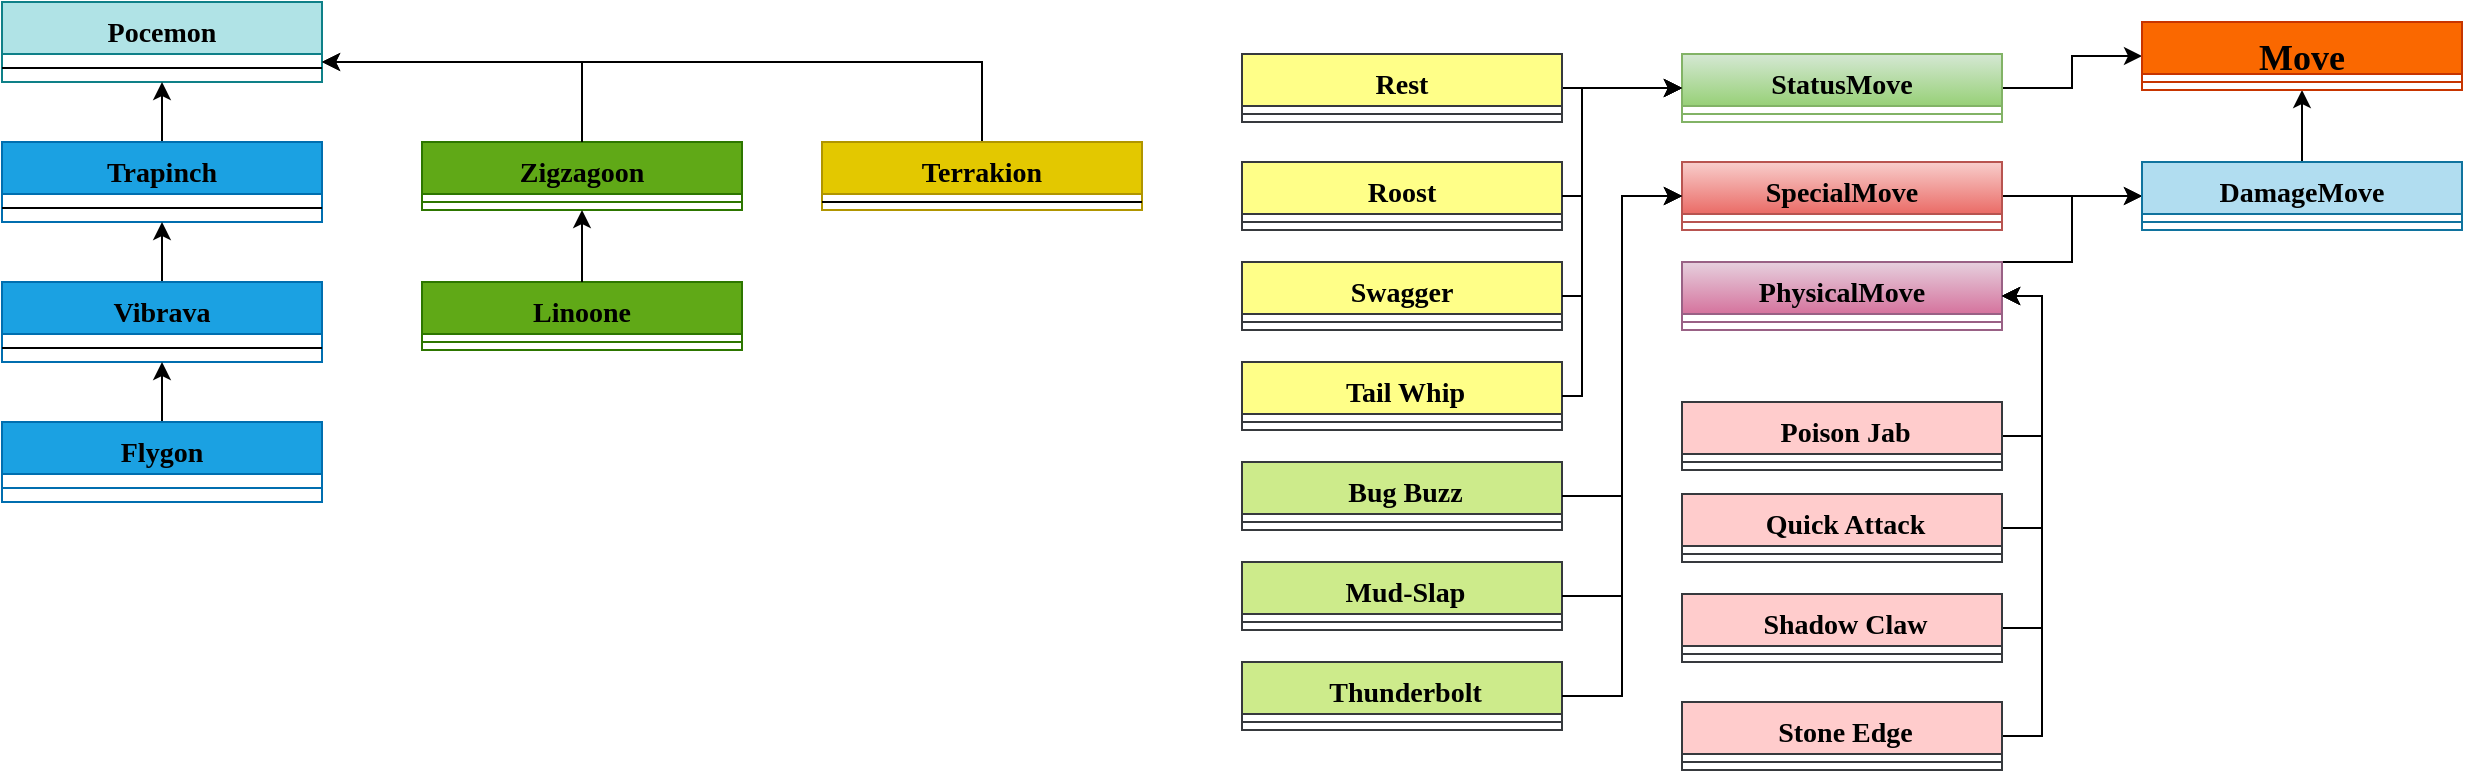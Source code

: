 <mxfile version="20.5.3" type="device"><diagram id="C5RBs43oDa-KdzZeNtuy" name="Page-1"><mxGraphModel dx="1278" dy="536" grid="1" gridSize="10" guides="1" tooltips="1" connect="1" arrows="1" fold="1" page="1" pageScale="1" pageWidth="1169" pageHeight="1654" math="0" shadow="0"><root><mxCell id="WIyWlLk6GJQsqaUBKTNV-0"/><mxCell id="WIyWlLk6GJQsqaUBKTNV-1" parent="WIyWlLk6GJQsqaUBKTNV-0"/><mxCell id="zkfFHV4jXpPFQw0GAbJ--0" value="Pocemon" style="swimlane;fontStyle=1;align=center;verticalAlign=top;childLayout=stackLayout;horizontal=1;startSize=26;horizontalStack=0;resizeParent=1;resizeLast=0;collapsible=1;marginBottom=0;rounded=0;shadow=0;strokeWidth=1;fontFamily=Times New Roman;fontSize=14;fillColor=#b0e3e6;strokeColor=#0e8088;" parent="WIyWlLk6GJQsqaUBKTNV-1" vertex="1"><mxGeometry x="10" y="20" width="160" height="40" as="geometry"><mxRectangle x="230" y="140" width="160" height="26" as="alternateBounds"/></mxGeometry></mxCell><mxCell id="zkfFHV4jXpPFQw0GAbJ--4" value="" style="line;html=1;strokeWidth=1;align=left;verticalAlign=middle;spacingTop=-1;spacingLeft=3;spacingRight=3;rotatable=0;labelPosition=right;points=[];portConstraint=eastwest;" parent="zkfFHV4jXpPFQw0GAbJ--0" vertex="1"><mxGeometry y="26" width="160" height="14" as="geometry"/></mxCell><mxCell id="EUtAblDxqlR88au1XhTn-8" value="" style="edgeStyle=orthogonalEdgeStyle;rounded=0;orthogonalLoop=1;jettySize=auto;html=1;fontFamily=Times New Roman;fontSize=14;" parent="WIyWlLk6GJQsqaUBKTNV-1" source="zkfFHV4jXpPFQw0GAbJ--6" target="zkfFHV4jXpPFQw0GAbJ--4" edge="1"><mxGeometry relative="1" as="geometry"><Array as="points"><mxPoint x="90" y="80"/><mxPoint x="90" y="80"/></Array></mxGeometry></mxCell><mxCell id="zkfFHV4jXpPFQw0GAbJ--6" value="Trapinch" style="swimlane;fontStyle=1;align=center;verticalAlign=top;childLayout=stackLayout;horizontal=1;startSize=26;horizontalStack=0;resizeParent=1;resizeLast=0;collapsible=1;marginBottom=0;rounded=0;shadow=0;strokeWidth=1;fillColor=#1ba1e2;fontColor=#000000;strokeColor=#006EAF;fontSize=14;fontFamily=Times New Roman;" parent="WIyWlLk6GJQsqaUBKTNV-1" vertex="1"><mxGeometry x="10" y="90" width="160" height="40" as="geometry"><mxRectangle x="130" y="380" width="160" height="26" as="alternateBounds"/></mxGeometry></mxCell><mxCell id="zkfFHV4jXpPFQw0GAbJ--9" value="" style="line;html=1;strokeWidth=1;align=left;verticalAlign=middle;spacingTop=-1;spacingLeft=3;spacingRight=3;rotatable=0;labelPosition=right;points=[];portConstraint=eastwest;" parent="zkfFHV4jXpPFQw0GAbJ--6" vertex="1"><mxGeometry y="26" width="160" height="14" as="geometry"/></mxCell><mxCell id="EUtAblDxqlR88au1XhTn-4" value="" style="edgeStyle=orthogonalEdgeStyle;rounded=0;orthogonalLoop=1;jettySize=auto;html=1;fontFamily=Times New Roman;fontSize=14;" parent="WIyWlLk6GJQsqaUBKTNV-1" source="zkfFHV4jXpPFQw0GAbJ--13" target="zkfFHV4jXpPFQw0GAbJ--9" edge="1"><mxGeometry relative="1" as="geometry"><Array as="points"><mxPoint x="90" y="140"/><mxPoint x="90" y="140"/></Array></mxGeometry></mxCell><mxCell id="zkfFHV4jXpPFQw0GAbJ--13" value="Vibrava" style="swimlane;fontStyle=1;align=center;verticalAlign=top;childLayout=stackLayout;horizontal=1;startSize=26;horizontalStack=0;resizeParent=1;resizeLast=0;collapsible=1;marginBottom=0;rounded=0;shadow=0;strokeWidth=1;fillColor=#1ba1e2;fontColor=#000000;strokeColor=#006EAF;fontFamily=Times New Roman;fontSize=14;" parent="WIyWlLk6GJQsqaUBKTNV-1" vertex="1"><mxGeometry x="10" y="160" width="160" height="40" as="geometry"><mxRectangle x="340" y="380" width="170" height="26" as="alternateBounds"/></mxGeometry></mxCell><mxCell id="zkfFHV4jXpPFQw0GAbJ--15" value="" style="line;html=1;strokeWidth=1;align=left;verticalAlign=middle;spacingTop=-1;spacingLeft=3;spacingRight=3;rotatable=0;labelPosition=right;points=[];portConstraint=eastwest;" parent="zkfFHV4jXpPFQw0GAbJ--13" vertex="1"><mxGeometry y="26" width="160" height="14" as="geometry"/></mxCell><mxCell id="EUtAblDxqlR88au1XhTn-49" value="" style="edgeStyle=orthogonalEdgeStyle;rounded=0;orthogonalLoop=1;jettySize=auto;html=1;fontFamily=Times New Roman;fontSize=14;fontColor=#000000;exitX=0.5;exitY=0;exitDx=0;exitDy=0;entryX=1;entryY=0.75;entryDx=0;entryDy=0;" parent="WIyWlLk6GJQsqaUBKTNV-1" source="zkfFHV4jXpPFQw0GAbJ--17" target="zkfFHV4jXpPFQw0GAbJ--0" edge="1"><mxGeometry relative="1" as="geometry"><mxPoint x="300" y="50" as="targetPoint"/><Array as="points"><mxPoint x="500" y="50"/></Array></mxGeometry></mxCell><mxCell id="zkfFHV4jXpPFQw0GAbJ--17" value="Terrakion" style="swimlane;fontStyle=1;align=center;verticalAlign=top;childLayout=stackLayout;horizontal=1;startSize=26;horizontalStack=0;resizeParent=1;resizeLast=0;collapsible=1;marginBottom=0;rounded=0;shadow=0;strokeWidth=1;fontFamily=Times New Roman;fontSize=14;fillColor=#e3c800;strokeColor=#B09500;fontColor=#000000;" parent="WIyWlLk6GJQsqaUBKTNV-1" vertex="1"><mxGeometry x="420" y="90" width="160" height="34" as="geometry"><mxRectangle x="550" y="140" width="160" height="26" as="alternateBounds"/></mxGeometry></mxCell><mxCell id="zkfFHV4jXpPFQw0GAbJ--23" value="" style="line;html=1;strokeWidth=1;align=left;verticalAlign=middle;spacingTop=-1;spacingLeft=3;spacingRight=3;rotatable=0;labelPosition=right;points=[];portConstraint=eastwest;" parent="zkfFHV4jXpPFQw0GAbJ--17" vertex="1"><mxGeometry y="26" width="160" height="8" as="geometry"/></mxCell><mxCell id="EUtAblDxqlR88au1XhTn-6" value="" style="edgeStyle=orthogonalEdgeStyle;rounded=0;orthogonalLoop=1;jettySize=auto;html=1;fontFamily=Times New Roman;fontSize=14;entryX=0.5;entryY=1;entryDx=0;entryDy=0;" parent="WIyWlLk6GJQsqaUBKTNV-1" source="EUtAblDxqlR88au1XhTn-0" target="zkfFHV4jXpPFQw0GAbJ--13" edge="1"><mxGeometry relative="1" as="geometry"><mxPoint x="90" y="220" as="targetPoint"/><Array as="points"/></mxGeometry></mxCell><mxCell id="EUtAblDxqlR88au1XhTn-0" value="Flygon" style="swimlane;fontStyle=1;align=center;verticalAlign=top;childLayout=stackLayout;horizontal=1;startSize=26;horizontalStack=0;resizeParent=1;resizeParentMax=0;resizeLast=0;collapsible=1;marginBottom=0;fontFamily=Times New Roman;fontSize=14;fillColor=#1ba1e2;fontColor=#000000;strokeColor=#006EAF;" parent="WIyWlLk6GJQsqaUBKTNV-1" vertex="1"><mxGeometry x="10" y="230" width="160" height="40" as="geometry"/></mxCell><mxCell id="EUtAblDxqlR88au1XhTn-2" value="" style="line;strokeWidth=1;fillColor=none;align=left;verticalAlign=middle;spacingTop=-1;spacingLeft=3;spacingRight=3;rotatable=0;labelPosition=right;points=[];portConstraint=eastwest;strokeColor=inherit;fontFamily=Times New Roman;fontSize=14;" parent="EUtAblDxqlR88au1XhTn-0" vertex="1"><mxGeometry y="26" width="160" height="14" as="geometry"/></mxCell><mxCell id="EUtAblDxqlR88au1XhTn-28" value="Zigzagoon" style="swimlane;fontStyle=1;align=center;verticalAlign=top;childLayout=stackLayout;horizontal=1;startSize=26;horizontalStack=0;resizeParent=1;resizeParentMax=0;resizeLast=0;collapsible=1;marginBottom=0;fontFamily=Times New Roman;fontSize=14;fontColor=#000000;fillColor=#60a917;strokeColor=#2D7600;" parent="WIyWlLk6GJQsqaUBKTNV-1" vertex="1"><mxGeometry x="220" y="90" width="160" height="34" as="geometry"/></mxCell><mxCell id="EUtAblDxqlR88au1XhTn-30" value="" style="line;strokeWidth=1;fillColor=none;align=left;verticalAlign=middle;spacingTop=-1;spacingLeft=3;spacingRight=3;rotatable=0;labelPosition=right;points=[];portConstraint=eastwest;strokeColor=inherit;fontFamily=Times New Roman;fontSize=14;fontColor=#000000;" parent="EUtAblDxqlR88au1XhTn-28" vertex="1"><mxGeometry y="26" width="160" height="8" as="geometry"/></mxCell><mxCell id="EUtAblDxqlR88au1XhTn-32" value="Linoone" style="swimlane;fontStyle=1;align=center;verticalAlign=top;childLayout=stackLayout;horizontal=1;startSize=26;horizontalStack=0;resizeParent=1;resizeParentMax=0;resizeLast=0;collapsible=1;marginBottom=0;fontFamily=Times New Roman;fontSize=14;fontColor=#000000;fillColor=#60a917;strokeColor=#2D7600;" parent="WIyWlLk6GJQsqaUBKTNV-1" vertex="1"><mxGeometry x="220" y="160" width="160" height="34" as="geometry"/></mxCell><mxCell id="EUtAblDxqlR88au1XhTn-34" value="" style="line;strokeWidth=1;fillColor=none;align=left;verticalAlign=middle;spacingTop=-1;spacingLeft=3;spacingRight=3;rotatable=0;labelPosition=right;points=[];portConstraint=eastwest;strokeColor=inherit;fontFamily=Times New Roman;fontSize=14;fontColor=#000000;" parent="EUtAblDxqlR88au1XhTn-32" vertex="1"><mxGeometry y="26" width="160" height="8" as="geometry"/></mxCell><mxCell id="EUtAblDxqlR88au1XhTn-37" value="" style="edgeStyle=segmentEdgeStyle;endArrow=classic;html=1;rounded=0;fontFamily=Times New Roman;fontSize=14;fontColor=#000000;exitX=0.5;exitY=0;exitDx=0;exitDy=0;entryX=0.5;entryY=1;entryDx=0;entryDy=0;" parent="WIyWlLk6GJQsqaUBKTNV-1" source="EUtAblDxqlR88au1XhTn-32" target="EUtAblDxqlR88au1XhTn-28" edge="1"><mxGeometry width="50" height="50" relative="1" as="geometry"><mxPoint x="620" y="200" as="sourcePoint"/><mxPoint x="670" y="150" as="targetPoint"/></mxGeometry></mxCell><mxCell id="EUtAblDxqlR88au1XhTn-38" value="" style="edgeStyle=segmentEdgeStyle;endArrow=classic;html=1;rounded=0;fontFamily=Times New Roman;fontSize=14;fontColor=#000000;exitX=0.5;exitY=0;exitDx=0;exitDy=0;entryX=1;entryY=0.75;entryDx=0;entryDy=0;" parent="WIyWlLk6GJQsqaUBKTNV-1" source="EUtAblDxqlR88au1XhTn-28" target="zkfFHV4jXpPFQw0GAbJ--0" edge="1"><mxGeometry width="50" height="50" relative="1" as="geometry"><mxPoint x="620" y="200" as="sourcePoint"/><mxPoint x="670" y="150" as="targetPoint"/><Array as="points"><mxPoint x="300" y="50"/></Array></mxGeometry></mxCell><mxCell id="EUtAblDxqlR88au1XhTn-73" value="" style="edgeStyle=orthogonalEdgeStyle;rounded=0;orthogonalLoop=1;jettySize=auto;html=1;fontFamily=Times New Roman;fontSize=14;fontColor=#000000;entryX=0;entryY=0.5;entryDx=0;entryDy=0;" parent="WIyWlLk6GJQsqaUBKTNV-1" source="EUtAblDxqlR88au1XhTn-50" target="EUtAblDxqlR88au1XhTn-69" edge="1"><mxGeometry relative="1" as="geometry"><Array as="points"/></mxGeometry></mxCell><mxCell id="EUtAblDxqlR88au1XhTn-50" value="Rest" style="swimlane;fontStyle=1;align=center;verticalAlign=top;childLayout=stackLayout;horizontal=1;startSize=26;horizontalStack=0;resizeParent=1;resizeParentMax=0;resizeLast=0;collapsible=1;marginBottom=0;fontFamily=Times New Roman;fontSize=14;fillColor=#ffff88;strokeColor=#36393d;" parent="WIyWlLk6GJQsqaUBKTNV-1" vertex="1"><mxGeometry x="630" y="46" width="160" height="34" as="geometry"/></mxCell><mxCell id="EUtAblDxqlR88au1XhTn-52" value="" style="line;strokeWidth=1;fillColor=none;align=left;verticalAlign=middle;spacingTop=-1;spacingLeft=3;spacingRight=3;rotatable=0;labelPosition=right;points=[];portConstraint=eastwest;strokeColor=inherit;fontFamily=Times New Roman;fontSize=14;fontColor=#000000;" parent="EUtAblDxqlR88au1XhTn-50" vertex="1"><mxGeometry y="26" width="160" height="8" as="geometry"/></mxCell><mxCell id="EUtAblDxqlR88au1XhTn-54" value=" Tail Whip" style="swimlane;fontStyle=1;align=center;verticalAlign=top;childLayout=stackLayout;horizontal=1;startSize=26;horizontalStack=0;resizeParent=1;resizeParentMax=0;resizeLast=0;collapsible=1;marginBottom=0;fontFamily=Times New Roman;fontSize=14;fillColor=#ffff88;strokeColor=#36393d;" parent="WIyWlLk6GJQsqaUBKTNV-1" vertex="1"><mxGeometry x="630" y="200" width="160" height="34" as="geometry"/></mxCell><mxCell id="EUtAblDxqlR88au1XhTn-56" value="" style="line;strokeWidth=1;fillColor=none;align=left;verticalAlign=middle;spacingTop=-1;spacingLeft=3;spacingRight=3;rotatable=0;labelPosition=right;points=[];portConstraint=eastwest;strokeColor=inherit;fontFamily=Times New Roman;fontSize=14;fontColor=#000000;" parent="EUtAblDxqlR88au1XhTn-54" vertex="1"><mxGeometry y="26" width="160" height="8" as="geometry"/></mxCell><mxCell id="EUtAblDxqlR88au1XhTn-61" value="Roost" style="swimlane;fontStyle=1;align=center;verticalAlign=top;childLayout=stackLayout;horizontal=1;startSize=26;horizontalStack=0;resizeParent=1;resizeParentMax=0;resizeLast=0;collapsible=1;marginBottom=0;fontFamily=Times New Roman;fontSize=14;fillColor=#ffff88;strokeColor=#36393d;" parent="WIyWlLk6GJQsqaUBKTNV-1" vertex="1"><mxGeometry x="630" y="100" width="160" height="34" as="geometry"/></mxCell><mxCell id="EUtAblDxqlR88au1XhTn-63" value="" style="line;strokeWidth=1;fillColor=none;align=left;verticalAlign=middle;spacingTop=-1;spacingLeft=3;spacingRight=3;rotatable=0;labelPosition=right;points=[];portConstraint=eastwest;strokeColor=inherit;fontFamily=Times New Roman;fontSize=14;fontColor=#000000;" parent="EUtAblDxqlR88au1XhTn-61" vertex="1"><mxGeometry y="26" width="160" height="8" as="geometry"/></mxCell><mxCell id="EUtAblDxqlR88au1XhTn-65" value="Swagger" style="swimlane;fontStyle=1;align=center;verticalAlign=top;childLayout=stackLayout;horizontal=1;startSize=26;horizontalStack=0;resizeParent=1;resizeParentMax=0;resizeLast=0;collapsible=1;marginBottom=0;fontFamily=Times New Roman;fontSize=14;fillColor=#ffff88;strokeColor=#36393d;" parent="WIyWlLk6GJQsqaUBKTNV-1" vertex="1"><mxGeometry x="630" y="150" width="160" height="34" as="geometry"/></mxCell><mxCell id="EUtAblDxqlR88au1XhTn-67" value="" style="line;strokeWidth=1;fillColor=none;align=left;verticalAlign=middle;spacingTop=-1;spacingLeft=3;spacingRight=3;rotatable=0;labelPosition=right;points=[];portConstraint=eastwest;strokeColor=inherit;fontFamily=Times New Roman;fontSize=14;fontColor=#000000;" parent="EUtAblDxqlR88au1XhTn-65" vertex="1"><mxGeometry y="26" width="160" height="8" as="geometry"/></mxCell><mxCell id="EUtAblDxqlR88au1XhTn-143" value="" style="edgeStyle=orthogonalEdgeStyle;rounded=0;orthogonalLoop=1;jettySize=auto;html=1;fontFamily=Times New Roman;fontSize=14;fontColor=#000000;entryX=0;entryY=0.5;entryDx=0;entryDy=0;" parent="WIyWlLk6GJQsqaUBKTNV-1" source="EUtAblDxqlR88au1XhTn-69" target="EUtAblDxqlR88au1XhTn-137" edge="1"><mxGeometry relative="1" as="geometry"/></mxCell><mxCell id="EUtAblDxqlR88au1XhTn-69" value="StatusMove" style="swimlane;fontStyle=1;align=center;verticalAlign=top;childLayout=stackLayout;horizontal=1;startSize=26;horizontalStack=0;resizeParent=1;resizeParentMax=0;resizeLast=0;collapsible=1;marginBottom=0;fontFamily=Times New Roman;fontSize=14;fillColor=#d5e8d4;strokeColor=#82b366;gradientColor=#97d077;" parent="WIyWlLk6GJQsqaUBKTNV-1" vertex="1"><mxGeometry x="850" y="46" width="160" height="34" as="geometry"/></mxCell><mxCell id="EUtAblDxqlR88au1XhTn-71" value="" style="line;strokeWidth=1;fillColor=none;align=left;verticalAlign=middle;spacingTop=-1;spacingLeft=3;spacingRight=3;rotatable=0;labelPosition=right;points=[];portConstraint=eastwest;strokeColor=inherit;fontFamily=Times New Roman;fontSize=14;fontColor=#000000;" parent="EUtAblDxqlR88au1XhTn-69" vertex="1"><mxGeometry y="26" width="160" height="8" as="geometry"/></mxCell><mxCell id="EUtAblDxqlR88au1XhTn-74" value="" style="edgeStyle=elbowEdgeStyle;elbow=horizontal;endArrow=classic;html=1;rounded=0;fontFamily=Times New Roman;fontSize=14;fontColor=#000000;exitX=1;exitY=0.5;exitDx=0;exitDy=0;entryX=0;entryY=0.5;entryDx=0;entryDy=0;" parent="WIyWlLk6GJQsqaUBKTNV-1" source="EUtAblDxqlR88au1XhTn-61" target="EUtAblDxqlR88au1XhTn-69" edge="1"><mxGeometry width="50" height="50" relative="1" as="geometry"><mxPoint x="890" y="170" as="sourcePoint"/><mxPoint x="940" y="120" as="targetPoint"/><Array as="points"><mxPoint x="800" y="100"/></Array></mxGeometry></mxCell><mxCell id="EUtAblDxqlR88au1XhTn-75" value="" style="edgeStyle=elbowEdgeStyle;elbow=horizontal;endArrow=classic;html=1;rounded=0;fontFamily=Times New Roman;fontSize=14;fontColor=#000000;exitX=1;exitY=0.5;exitDx=0;exitDy=0;entryX=0;entryY=0.5;entryDx=0;entryDy=0;" parent="WIyWlLk6GJQsqaUBKTNV-1" source="EUtAblDxqlR88au1XhTn-65" target="EUtAblDxqlR88au1XhTn-69" edge="1"><mxGeometry width="50" height="50" relative="1" as="geometry"><mxPoint x="870" y="192" as="sourcePoint"/><mxPoint x="920" y="142" as="targetPoint"/><Array as="points"><mxPoint x="800" y="140"/></Array></mxGeometry></mxCell><mxCell id="EUtAblDxqlR88au1XhTn-76" value="" style="edgeStyle=elbowEdgeStyle;elbow=horizontal;endArrow=classic;html=1;rounded=0;fontFamily=Times New Roman;fontSize=14;fontColor=#000000;exitX=1;exitY=0.5;exitDx=0;exitDy=0;entryX=0;entryY=0.5;entryDx=0;entryDy=0;" parent="WIyWlLk6GJQsqaUBKTNV-1" source="EUtAblDxqlR88au1XhTn-54" target="EUtAblDxqlR88au1XhTn-69" edge="1"><mxGeometry width="50" height="50" relative="1" as="geometry"><mxPoint x="890" y="180" as="sourcePoint"/><mxPoint x="940" y="130" as="targetPoint"/><Array as="points"><mxPoint x="800" y="140"/></Array></mxGeometry></mxCell><mxCell id="EUtAblDxqlR88au1XhTn-77" value=" Bug Buzz" style="swimlane;fontStyle=1;align=center;verticalAlign=top;childLayout=stackLayout;horizontal=1;startSize=26;horizontalStack=0;resizeParent=1;resizeParentMax=0;resizeLast=0;collapsible=1;marginBottom=0;fontFamily=Times New Roman;fontSize=14;fillColor=#cdeb8b;strokeColor=#36393d;" parent="WIyWlLk6GJQsqaUBKTNV-1" vertex="1"><mxGeometry x="630" y="250" width="160" height="34" as="geometry"/></mxCell><mxCell id="EUtAblDxqlR88au1XhTn-79" value="" style="line;strokeWidth=1;fillColor=none;align=left;verticalAlign=middle;spacingTop=-1;spacingLeft=3;spacingRight=3;rotatable=0;labelPosition=right;points=[];portConstraint=eastwest;strokeColor=inherit;fontFamily=Times New Roman;fontSize=14;fontColor=#000000;" parent="EUtAblDxqlR88au1XhTn-77" vertex="1"><mxGeometry y="26" width="160" height="8" as="geometry"/></mxCell><mxCell id="EUtAblDxqlR88au1XhTn-81" value=" Mud-Slap" style="swimlane;fontStyle=1;align=center;verticalAlign=top;childLayout=stackLayout;horizontal=1;startSize=26;horizontalStack=0;resizeParent=1;resizeParentMax=0;resizeLast=0;collapsible=1;marginBottom=0;fontFamily=Times New Roman;fontSize=14;fillColor=#cdeb8b;strokeColor=#36393d;" parent="WIyWlLk6GJQsqaUBKTNV-1" vertex="1"><mxGeometry x="630" y="300" width="160" height="34" as="geometry"/></mxCell><mxCell id="EUtAblDxqlR88au1XhTn-83" value="" style="line;strokeWidth=1;fillColor=none;align=left;verticalAlign=middle;spacingTop=-1;spacingLeft=3;spacingRight=3;rotatable=0;labelPosition=right;points=[];portConstraint=eastwest;strokeColor=inherit;fontFamily=Times New Roman;fontSize=14;fontColor=#000000;" parent="EUtAblDxqlR88au1XhTn-81" vertex="1"><mxGeometry y="26" width="160" height="8" as="geometry"/></mxCell><mxCell id="EUtAblDxqlR88au1XhTn-85" value=" Thunderbolt" style="swimlane;fontStyle=1;align=center;verticalAlign=top;childLayout=stackLayout;horizontal=1;startSize=26;horizontalStack=0;resizeParent=1;resizeParentMax=0;resizeLast=0;collapsible=1;marginBottom=0;fontFamily=Times New Roman;fontSize=14;fillColor=#cdeb8b;strokeColor=#36393d;" parent="WIyWlLk6GJQsqaUBKTNV-1" vertex="1"><mxGeometry x="630" y="350" width="160" height="34" as="geometry"/></mxCell><mxCell id="EUtAblDxqlR88au1XhTn-87" value="" style="line;strokeWidth=1;fillColor=none;align=left;verticalAlign=middle;spacingTop=-1;spacingLeft=3;spacingRight=3;rotatable=0;labelPosition=right;points=[];portConstraint=eastwest;strokeColor=inherit;fontFamily=Times New Roman;fontSize=14;fontColor=#000000;" parent="EUtAblDxqlR88au1XhTn-85" vertex="1"><mxGeometry y="26" width="160" height="8" as="geometry"/></mxCell><mxCell id="EUtAblDxqlR88au1XhTn-142" value="" style="edgeStyle=orthogonalEdgeStyle;rounded=0;orthogonalLoop=1;jettySize=auto;html=1;fontFamily=Times New Roman;fontSize=14;fontColor=#000000;entryX=0;entryY=0.5;entryDx=0;entryDy=0;" parent="WIyWlLk6GJQsqaUBKTNV-1" source="EUtAblDxqlR88au1XhTn-89" target="EUtAblDxqlR88au1XhTn-129" edge="1"><mxGeometry relative="1" as="geometry"/></mxCell><mxCell id="EUtAblDxqlR88au1XhTn-89" value="SpecialMove" style="swimlane;fontStyle=1;align=center;verticalAlign=top;childLayout=stackLayout;horizontal=1;startSize=26;horizontalStack=0;resizeParent=1;resizeParentMax=0;resizeLast=0;collapsible=1;marginBottom=0;fontFamily=Times New Roman;fontSize=14;fillColor=#f8cecc;gradientColor=#ea6b66;strokeColor=#b85450;" parent="WIyWlLk6GJQsqaUBKTNV-1" vertex="1"><mxGeometry x="850" y="100" width="160" height="34" as="geometry"/></mxCell><mxCell id="EUtAblDxqlR88au1XhTn-91" value="" style="line;strokeWidth=1;fillColor=none;align=left;verticalAlign=middle;spacingTop=-1;spacingLeft=3;spacingRight=3;rotatable=0;labelPosition=right;points=[];portConstraint=eastwest;strokeColor=inherit;fontFamily=Times New Roman;fontSize=14;fontColor=#000000;" parent="EUtAblDxqlR88au1XhTn-89" vertex="1"><mxGeometry y="26" width="160" height="8" as="geometry"/></mxCell><mxCell id="EUtAblDxqlR88au1XhTn-93" value="" style="edgeStyle=elbowEdgeStyle;elbow=horizontal;endArrow=classic;html=1;rounded=0;fontFamily=Times New Roman;fontSize=14;fontColor=#000000;exitX=1;exitY=0.5;exitDx=0;exitDy=0;entryX=0;entryY=0.5;entryDx=0;entryDy=0;" parent="WIyWlLk6GJQsqaUBKTNV-1" source="EUtAblDxqlR88au1XhTn-77" target="EUtAblDxqlR88au1XhTn-89" edge="1"><mxGeometry width="50" height="50" relative="1" as="geometry"><mxPoint x="890" y="280" as="sourcePoint"/><mxPoint x="940" y="230" as="targetPoint"/><Array as="points"><mxPoint x="820" y="170"/><mxPoint x="840" y="240"/></Array></mxGeometry></mxCell><mxCell id="EUtAblDxqlR88au1XhTn-97" value="" style="edgeStyle=elbowEdgeStyle;elbow=horizontal;endArrow=classic;html=1;rounded=0;fontFamily=Times New Roman;fontSize=14;fontColor=#000000;exitX=1;exitY=0.5;exitDx=0;exitDy=0;entryX=0;entryY=0.5;entryDx=0;entryDy=0;" parent="WIyWlLk6GJQsqaUBKTNV-1" source="EUtAblDxqlR88au1XhTn-81" target="EUtAblDxqlR88au1XhTn-89" edge="1"><mxGeometry width="50" height="50" relative="1" as="geometry"><mxPoint x="910" y="350" as="sourcePoint"/><mxPoint x="960" y="300" as="targetPoint"/><Array as="points"><mxPoint x="820" y="170"/><mxPoint x="840" y="260"/></Array></mxGeometry></mxCell><mxCell id="EUtAblDxqlR88au1XhTn-98" value="" style="edgeStyle=elbowEdgeStyle;elbow=horizontal;endArrow=classic;html=1;rounded=0;fontFamily=Times New Roman;fontSize=14;fontColor=#000000;exitX=1;exitY=0.5;exitDx=0;exitDy=0;entryX=0;entryY=0.5;entryDx=0;entryDy=0;" parent="WIyWlLk6GJQsqaUBKTNV-1" source="EUtAblDxqlR88au1XhTn-85" target="EUtAblDxqlR88au1XhTn-89" edge="1"><mxGeometry width="50" height="50" relative="1" as="geometry"><mxPoint x="905" y="380" as="sourcePoint"/><mxPoint x="955" y="330" as="targetPoint"/></mxGeometry></mxCell><mxCell id="EUtAblDxqlR88au1XhTn-141" style="edgeStyle=orthogonalEdgeStyle;rounded=0;orthogonalLoop=1;jettySize=auto;html=1;entryX=0;entryY=0.5;entryDx=0;entryDy=0;fontFamily=Times New Roman;fontSize=14;fontColor=#000000;" parent="WIyWlLk6GJQsqaUBKTNV-1" source="EUtAblDxqlR88au1XhTn-99" target="EUtAblDxqlR88au1XhTn-129" edge="1"><mxGeometry relative="1" as="geometry"><Array as="points"><mxPoint x="1045" y="150"/><mxPoint x="1045" y="117"/></Array></mxGeometry></mxCell><mxCell id="EUtAblDxqlR88au1XhTn-99" value="PhysicalMove" style="swimlane;fontStyle=1;align=center;verticalAlign=top;childLayout=stackLayout;horizontal=1;startSize=26;horizontalStack=0;resizeParent=1;resizeParentMax=0;resizeLast=0;collapsible=1;marginBottom=0;fontFamily=Times New Roman;fontSize=14;fillColor=#e6d0de;gradientColor=#d5739d;strokeColor=#996185;" parent="WIyWlLk6GJQsqaUBKTNV-1" vertex="1"><mxGeometry x="850" y="150" width="160" height="34" as="geometry"/></mxCell><mxCell id="EUtAblDxqlR88au1XhTn-101" value="" style="line;strokeWidth=1;fillColor=none;align=left;verticalAlign=middle;spacingTop=-1;spacingLeft=3;spacingRight=3;rotatable=0;labelPosition=right;points=[];portConstraint=eastwest;strokeColor=inherit;fontFamily=Times New Roman;fontSize=14;fontColor=#000000;" parent="EUtAblDxqlR88au1XhTn-99" vertex="1"><mxGeometry y="26" width="160" height="8" as="geometry"/></mxCell><mxCell id="EUtAblDxqlR88au1XhTn-121" style="edgeStyle=orthogonalEdgeStyle;rounded=0;orthogonalLoop=1;jettySize=auto;html=1;entryX=1;entryY=0.5;entryDx=0;entryDy=0;fontFamily=Times New Roman;fontSize=14;fontColor=#000000;exitX=1;exitY=0.5;exitDx=0;exitDy=0;" parent="WIyWlLk6GJQsqaUBKTNV-1" source="EUtAblDxqlR88au1XhTn-104" target="EUtAblDxqlR88au1XhTn-99" edge="1"><mxGeometry relative="1" as="geometry"/></mxCell><mxCell id="EUtAblDxqlR88au1XhTn-104" value=" Poison Jab" style="swimlane;fontStyle=1;align=center;verticalAlign=top;childLayout=stackLayout;horizontal=1;startSize=26;horizontalStack=0;resizeParent=1;resizeParentMax=0;resizeLast=0;collapsible=1;marginBottom=0;fontFamily=Times New Roman;fontSize=14;fillColor=#ffcccc;strokeColor=#36393d;" parent="WIyWlLk6GJQsqaUBKTNV-1" vertex="1"><mxGeometry x="850" y="220" width="160" height="34" as="geometry"/></mxCell><mxCell id="EUtAblDxqlR88au1XhTn-106" value="" style="line;strokeWidth=1;fillColor=none;align=left;verticalAlign=middle;spacingTop=-1;spacingLeft=3;spacingRight=3;rotatable=0;labelPosition=right;points=[];portConstraint=eastwest;strokeColor=inherit;fontFamily=Times New Roman;fontSize=14;fontColor=#000000;" parent="EUtAblDxqlR88au1XhTn-104" vertex="1"><mxGeometry y="26" width="160" height="8" as="geometry"/></mxCell><mxCell id="EUtAblDxqlR88au1XhTn-125" style="edgeStyle=orthogonalEdgeStyle;rounded=0;orthogonalLoop=1;jettySize=auto;html=1;entryX=1;entryY=0.5;entryDx=0;entryDy=0;fontFamily=Times New Roman;fontSize=14;fontColor=#000000;exitX=1;exitY=0.5;exitDx=0;exitDy=0;" parent="WIyWlLk6GJQsqaUBKTNV-1" source="EUtAblDxqlR88au1XhTn-108" target="EUtAblDxqlR88au1XhTn-99" edge="1"><mxGeometry relative="1" as="geometry"/></mxCell><mxCell id="EUtAblDxqlR88au1XhTn-108" value=" Quick Attack" style="swimlane;fontStyle=1;align=center;verticalAlign=top;childLayout=stackLayout;horizontal=1;startSize=26;horizontalStack=0;resizeParent=1;resizeParentMax=0;resizeLast=0;collapsible=1;marginBottom=0;fontFamily=Times New Roman;fontSize=14;fillColor=#ffcccc;strokeColor=#36393d;" parent="WIyWlLk6GJQsqaUBKTNV-1" vertex="1"><mxGeometry x="850" y="266" width="160" height="34" as="geometry"/></mxCell><mxCell id="EUtAblDxqlR88au1XhTn-110" value="" style="line;strokeWidth=1;fillColor=none;align=left;verticalAlign=middle;spacingTop=-1;spacingLeft=3;spacingRight=3;rotatable=0;labelPosition=right;points=[];portConstraint=eastwest;strokeColor=inherit;fontFamily=Times New Roman;fontSize=14;fontColor=#000000;" parent="EUtAblDxqlR88au1XhTn-108" vertex="1"><mxGeometry y="26" width="160" height="8" as="geometry"/></mxCell><mxCell id="EUtAblDxqlR88au1XhTn-126" style="edgeStyle=orthogonalEdgeStyle;rounded=0;orthogonalLoop=1;jettySize=auto;html=1;entryX=1;entryY=0.5;entryDx=0;entryDy=0;fontFamily=Times New Roman;fontSize=14;fontColor=#000000;exitX=1;exitY=0.5;exitDx=0;exitDy=0;" parent="WIyWlLk6GJQsqaUBKTNV-1" source="EUtAblDxqlR88au1XhTn-112" target="EUtAblDxqlR88au1XhTn-99" edge="1"><mxGeometry relative="1" as="geometry"/></mxCell><mxCell id="EUtAblDxqlR88au1XhTn-112" value=" Shadow Claw" style="swimlane;fontStyle=1;align=center;verticalAlign=top;childLayout=stackLayout;horizontal=1;startSize=26;horizontalStack=0;resizeParent=1;resizeParentMax=0;resizeLast=0;collapsible=1;marginBottom=0;fontFamily=Times New Roman;fontSize=14;fillColor=#ffcccc;strokeColor=#36393d;" parent="WIyWlLk6GJQsqaUBKTNV-1" vertex="1"><mxGeometry x="850" y="316" width="160" height="34" as="geometry"/></mxCell><mxCell id="EUtAblDxqlR88au1XhTn-114" value="" style="line;strokeWidth=1;fillColor=none;align=left;verticalAlign=middle;spacingTop=-1;spacingLeft=3;spacingRight=3;rotatable=0;labelPosition=right;points=[];portConstraint=eastwest;strokeColor=inherit;fontFamily=Times New Roman;fontSize=14;fontColor=#000000;" parent="EUtAblDxqlR88au1XhTn-112" vertex="1"><mxGeometry y="26" width="160" height="8" as="geometry"/></mxCell><mxCell id="EUtAblDxqlR88au1XhTn-127" style="edgeStyle=orthogonalEdgeStyle;rounded=0;orthogonalLoop=1;jettySize=auto;html=1;entryX=1;entryY=0.5;entryDx=0;entryDy=0;fontFamily=Times New Roman;fontSize=14;fontColor=#000000;exitX=1;exitY=0.5;exitDx=0;exitDy=0;" parent="WIyWlLk6GJQsqaUBKTNV-1" source="EUtAblDxqlR88au1XhTn-116" target="EUtAblDxqlR88au1XhTn-99" edge="1"><mxGeometry relative="1" as="geometry"/></mxCell><mxCell id="EUtAblDxqlR88au1XhTn-116" value=" Stone Edge" style="swimlane;fontStyle=1;align=center;verticalAlign=top;childLayout=stackLayout;horizontal=1;startSize=26;horizontalStack=0;resizeParent=1;resizeParentMax=0;resizeLast=0;collapsible=1;marginBottom=0;fontFamily=Times New Roman;fontSize=14;fillColor=#ffcccc;strokeColor=#36393d;" parent="WIyWlLk6GJQsqaUBKTNV-1" vertex="1"><mxGeometry x="850" y="370" width="160" height="34" as="geometry"/></mxCell><mxCell id="EUtAblDxqlR88au1XhTn-118" value="" style="line;strokeWidth=1;fillColor=none;align=left;verticalAlign=middle;spacingTop=-1;spacingLeft=3;spacingRight=3;rotatable=0;labelPosition=right;points=[];portConstraint=eastwest;strokeColor=inherit;fontFamily=Times New Roman;fontSize=14;fontColor=#000000;" parent="EUtAblDxqlR88au1XhTn-116" vertex="1"><mxGeometry y="26" width="160" height="8" as="geometry"/></mxCell><mxCell id="EUtAblDxqlR88au1XhTn-128" style="edgeStyle=orthogonalEdgeStyle;rounded=0;orthogonalLoop=1;jettySize=auto;html=1;entryX=1;entryY=0.75;entryDx=0;entryDy=0;fontFamily=Times New Roman;fontSize=14;fontColor=#000000;" parent="WIyWlLk6GJQsqaUBKTNV-1" target="EUtAblDxqlR88au1XhTn-99" edge="1"><mxGeometry relative="1" as="geometry"><mxPoint x="1010" y="176" as="sourcePoint"/></mxGeometry></mxCell><mxCell id="EUtAblDxqlR88au1XhTn-144" style="edgeStyle=orthogonalEdgeStyle;rounded=0;orthogonalLoop=1;jettySize=auto;html=1;entryX=0.5;entryY=1;entryDx=0;entryDy=0;fontFamily=Times New Roman;fontSize=14;fontColor=#000000;" parent="WIyWlLk6GJQsqaUBKTNV-1" source="EUtAblDxqlR88au1XhTn-129" target="EUtAblDxqlR88au1XhTn-137" edge="1"><mxGeometry relative="1" as="geometry"/></mxCell><mxCell id="EUtAblDxqlR88au1XhTn-129" value="DamageMove" style="swimlane;fontStyle=1;align=center;verticalAlign=top;childLayout=stackLayout;horizontal=1;startSize=26;horizontalStack=0;resizeParent=1;resizeParentMax=0;resizeLast=0;collapsible=1;marginBottom=0;fontFamily=Times New Roman;fontSize=14;fillColor=#b1ddf0;strokeColor=#10739e;" parent="WIyWlLk6GJQsqaUBKTNV-1" vertex="1"><mxGeometry x="1080" y="100" width="160" height="34" as="geometry"/></mxCell><mxCell id="EUtAblDxqlR88au1XhTn-131" value="" style="line;strokeWidth=1;fillColor=none;align=left;verticalAlign=middle;spacingTop=-1;spacingLeft=3;spacingRight=3;rotatable=0;labelPosition=right;points=[];portConstraint=eastwest;strokeColor=inherit;fontFamily=Times New Roman;fontSize=14;fontColor=#000000;" parent="EUtAblDxqlR88au1XhTn-129" vertex="1"><mxGeometry y="26" width="160" height="8" as="geometry"/></mxCell><mxCell id="EUtAblDxqlR88au1XhTn-137" value="Move" style="swimlane;fontStyle=1;align=center;verticalAlign=top;childLayout=stackLayout;horizontal=1;startSize=26;horizontalStack=0;resizeParent=1;resizeParentMax=0;resizeLast=0;collapsible=1;marginBottom=0;fontFamily=Times New Roman;fontSize=18;fontColor=#000000;fillColor=#fa6800;strokeColor=#C73500;" parent="WIyWlLk6GJQsqaUBKTNV-1" vertex="1"><mxGeometry x="1080" y="30" width="160" height="34" as="geometry"/></mxCell><mxCell id="EUtAblDxqlR88au1XhTn-139" value="" style="line;strokeWidth=1;fillColor=none;align=left;verticalAlign=middle;spacingTop=-1;spacingLeft=3;spacingRight=3;rotatable=0;labelPosition=right;points=[];portConstraint=eastwest;strokeColor=inherit;fontFamily=Times New Roman;fontSize=14;fontColor=#000000;" parent="EUtAblDxqlR88au1XhTn-137" vertex="1"><mxGeometry y="26" width="160" height="8" as="geometry"/></mxCell></root></mxGraphModel></diagram></mxfile>
